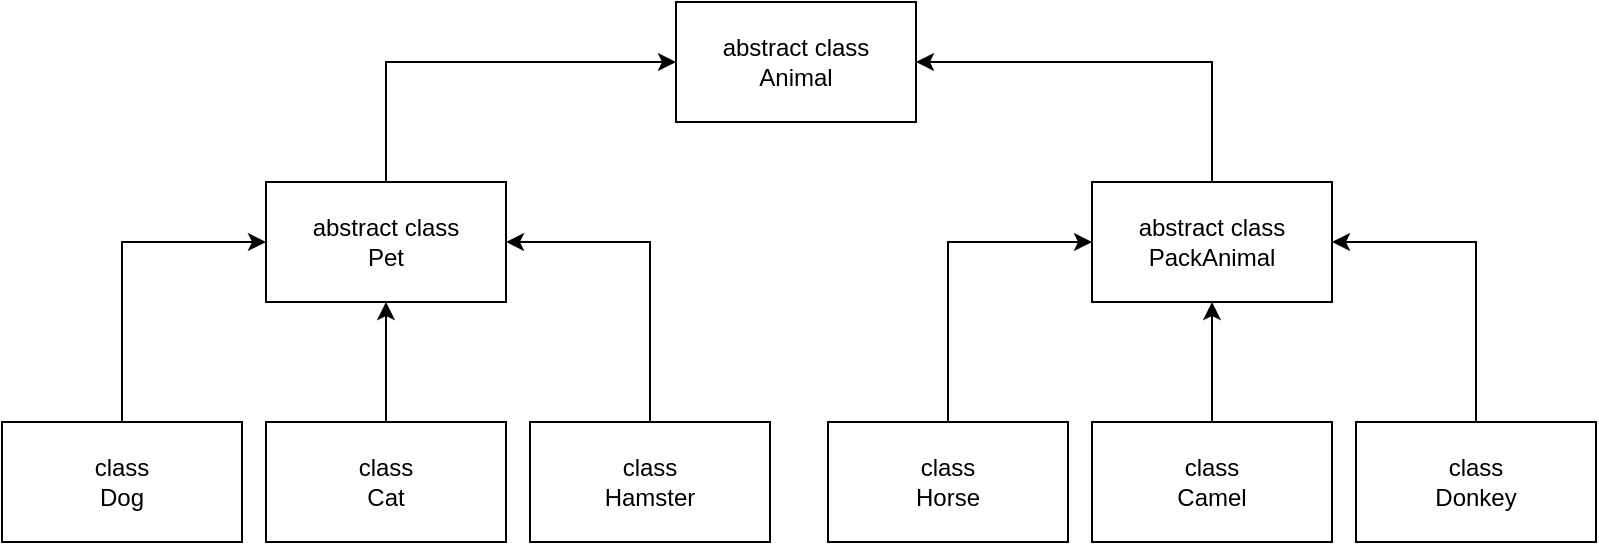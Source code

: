 <mxfile version="22.0.8" type="device">
  <diagram id="C5RBs43oDa-KdzZeNtuy" name="Page-1">
    <mxGraphModel dx="1434" dy="900" grid="1" gridSize="10" guides="1" tooltips="1" connect="1" arrows="1" fold="1" page="1" pageScale="1" pageWidth="827" pageHeight="1169" math="0" shadow="0">
      <root>
        <mxCell id="WIyWlLk6GJQsqaUBKTNV-0" />
        <mxCell id="WIyWlLk6GJQsqaUBKTNV-1" parent="WIyWlLk6GJQsqaUBKTNV-0" />
        <mxCell id="my6pHQ4Ds8vepXd4x40N-0" value="abstract class&lt;br&gt;Animal" style="rounded=0;whiteSpace=wrap;html=1;" parent="WIyWlLk6GJQsqaUBKTNV-1" vertex="1">
          <mxGeometry x="354" y="110" width="120" height="60" as="geometry" />
        </mxCell>
        <mxCell id="my6pHQ4Ds8vepXd4x40N-9" style="edgeStyle=orthogonalEdgeStyle;rounded=0;orthogonalLoop=1;jettySize=auto;html=1;exitX=0.5;exitY=1;exitDx=0;exitDy=0;entryX=0;entryY=0.5;entryDx=0;entryDy=0;" parent="WIyWlLk6GJQsqaUBKTNV-1" source="my6pHQ4Ds8vepXd4x40N-1" target="my6pHQ4Ds8vepXd4x40N-0" edge="1">
          <mxGeometry relative="1" as="geometry" />
        </mxCell>
        <mxCell id="my6pHQ4Ds8vepXd4x40N-1" value="abstract class&lt;br&gt;Pet" style="rounded=0;whiteSpace=wrap;html=1;direction=west;" parent="WIyWlLk6GJQsqaUBKTNV-1" vertex="1">
          <mxGeometry x="149" y="200" width="120" height="60" as="geometry" />
        </mxCell>
        <mxCell id="my6pHQ4Ds8vepXd4x40N-11" style="edgeStyle=orthogonalEdgeStyle;rounded=0;orthogonalLoop=1;jettySize=auto;html=1;exitX=0.5;exitY=1;exitDx=0;exitDy=0;entryX=1;entryY=0.5;entryDx=0;entryDy=0;" parent="WIyWlLk6GJQsqaUBKTNV-1" source="my6pHQ4Ds8vepXd4x40N-10" target="my6pHQ4Ds8vepXd4x40N-0" edge="1">
          <mxGeometry relative="1" as="geometry" />
        </mxCell>
        <mxCell id="my6pHQ4Ds8vepXd4x40N-10" value="abstract class&lt;br&gt;PackAnimal" style="rounded=0;whiteSpace=wrap;html=1;direction=west;" parent="WIyWlLk6GJQsqaUBKTNV-1" vertex="1">
          <mxGeometry x="562" y="200" width="120" height="60" as="geometry" />
        </mxCell>
        <mxCell id="my6pHQ4Ds8vepXd4x40N-15" style="edgeStyle=orthogonalEdgeStyle;rounded=0;orthogonalLoop=1;jettySize=auto;html=1;exitX=0.5;exitY=1;exitDx=0;exitDy=0;entryX=1;entryY=0.5;entryDx=0;entryDy=0;" parent="WIyWlLk6GJQsqaUBKTNV-1" source="my6pHQ4Ds8vepXd4x40N-12" target="my6pHQ4Ds8vepXd4x40N-1" edge="1">
          <mxGeometry relative="1" as="geometry" />
        </mxCell>
        <mxCell id="my6pHQ4Ds8vepXd4x40N-12" value="class&lt;br&gt;Dog" style="rounded=0;whiteSpace=wrap;html=1;direction=west;" parent="WIyWlLk6GJQsqaUBKTNV-1" vertex="1">
          <mxGeometry x="17" y="320" width="120" height="60" as="geometry" />
        </mxCell>
        <mxCell id="my6pHQ4Ds8vepXd4x40N-16" style="edgeStyle=orthogonalEdgeStyle;rounded=0;orthogonalLoop=1;jettySize=auto;html=1;exitX=0.5;exitY=1;exitDx=0;exitDy=0;entryX=0.5;entryY=0;entryDx=0;entryDy=0;" parent="WIyWlLk6GJQsqaUBKTNV-1" source="my6pHQ4Ds8vepXd4x40N-13" target="my6pHQ4Ds8vepXd4x40N-1" edge="1">
          <mxGeometry relative="1" as="geometry" />
        </mxCell>
        <mxCell id="my6pHQ4Ds8vepXd4x40N-13" value="class&lt;br&gt;Cat" style="rounded=0;whiteSpace=wrap;html=1;direction=west;" parent="WIyWlLk6GJQsqaUBKTNV-1" vertex="1">
          <mxGeometry x="149" y="320" width="120" height="60" as="geometry" />
        </mxCell>
        <mxCell id="my6pHQ4Ds8vepXd4x40N-17" style="edgeStyle=orthogonalEdgeStyle;rounded=0;orthogonalLoop=1;jettySize=auto;html=1;exitX=0.5;exitY=1;exitDx=0;exitDy=0;entryX=0;entryY=0.5;entryDx=0;entryDy=0;" parent="WIyWlLk6GJQsqaUBKTNV-1" source="my6pHQ4Ds8vepXd4x40N-14" target="my6pHQ4Ds8vepXd4x40N-1" edge="1">
          <mxGeometry relative="1" as="geometry" />
        </mxCell>
        <mxCell id="my6pHQ4Ds8vepXd4x40N-14" value="class&lt;br&gt;Hamster" style="rounded=0;whiteSpace=wrap;html=1;direction=west;" parent="WIyWlLk6GJQsqaUBKTNV-1" vertex="1">
          <mxGeometry x="281" y="320" width="120" height="60" as="geometry" />
        </mxCell>
        <mxCell id="my6pHQ4Ds8vepXd4x40N-26" style="edgeStyle=orthogonalEdgeStyle;rounded=0;orthogonalLoop=1;jettySize=auto;html=1;exitX=0.5;exitY=1;exitDx=0;exitDy=0;entryX=1;entryY=0.5;entryDx=0;entryDy=0;" parent="WIyWlLk6GJQsqaUBKTNV-1" source="my6pHQ4Ds8vepXd4x40N-21" target="my6pHQ4Ds8vepXd4x40N-10" edge="1">
          <mxGeometry relative="1" as="geometry" />
        </mxCell>
        <mxCell id="my6pHQ4Ds8vepXd4x40N-21" value="class&lt;br&gt;Horse" style="rounded=0;whiteSpace=wrap;html=1;direction=west;" parent="WIyWlLk6GJQsqaUBKTNV-1" vertex="1">
          <mxGeometry x="430" y="320" width="120" height="60" as="geometry" />
        </mxCell>
        <mxCell id="my6pHQ4Ds8vepXd4x40N-24" style="edgeStyle=orthogonalEdgeStyle;rounded=0;orthogonalLoop=1;jettySize=auto;html=1;exitX=0.5;exitY=1;exitDx=0;exitDy=0;entryX=0.5;entryY=0;entryDx=0;entryDy=0;" parent="WIyWlLk6GJQsqaUBKTNV-1" source="my6pHQ4Ds8vepXd4x40N-22" target="my6pHQ4Ds8vepXd4x40N-10" edge="1">
          <mxGeometry relative="1" as="geometry" />
        </mxCell>
        <mxCell id="my6pHQ4Ds8vepXd4x40N-22" value="class&lt;br&gt;Camel" style="rounded=0;whiteSpace=wrap;html=1;direction=west;" parent="WIyWlLk6GJQsqaUBKTNV-1" vertex="1">
          <mxGeometry x="562" y="320" width="120" height="60" as="geometry" />
        </mxCell>
        <mxCell id="my6pHQ4Ds8vepXd4x40N-29" style="edgeStyle=orthogonalEdgeStyle;rounded=0;orthogonalLoop=1;jettySize=auto;html=1;exitX=0.5;exitY=1;exitDx=0;exitDy=0;entryX=0;entryY=0.5;entryDx=0;entryDy=0;" parent="WIyWlLk6GJQsqaUBKTNV-1" source="my6pHQ4Ds8vepXd4x40N-23" target="my6pHQ4Ds8vepXd4x40N-10" edge="1">
          <mxGeometry relative="1" as="geometry" />
        </mxCell>
        <mxCell id="my6pHQ4Ds8vepXd4x40N-23" value="class&lt;br&gt;Donkey" style="rounded=0;whiteSpace=wrap;html=1;direction=west;" parent="WIyWlLk6GJQsqaUBKTNV-1" vertex="1">
          <mxGeometry x="694" y="320" width="120" height="60" as="geometry" />
        </mxCell>
      </root>
    </mxGraphModel>
  </diagram>
</mxfile>
